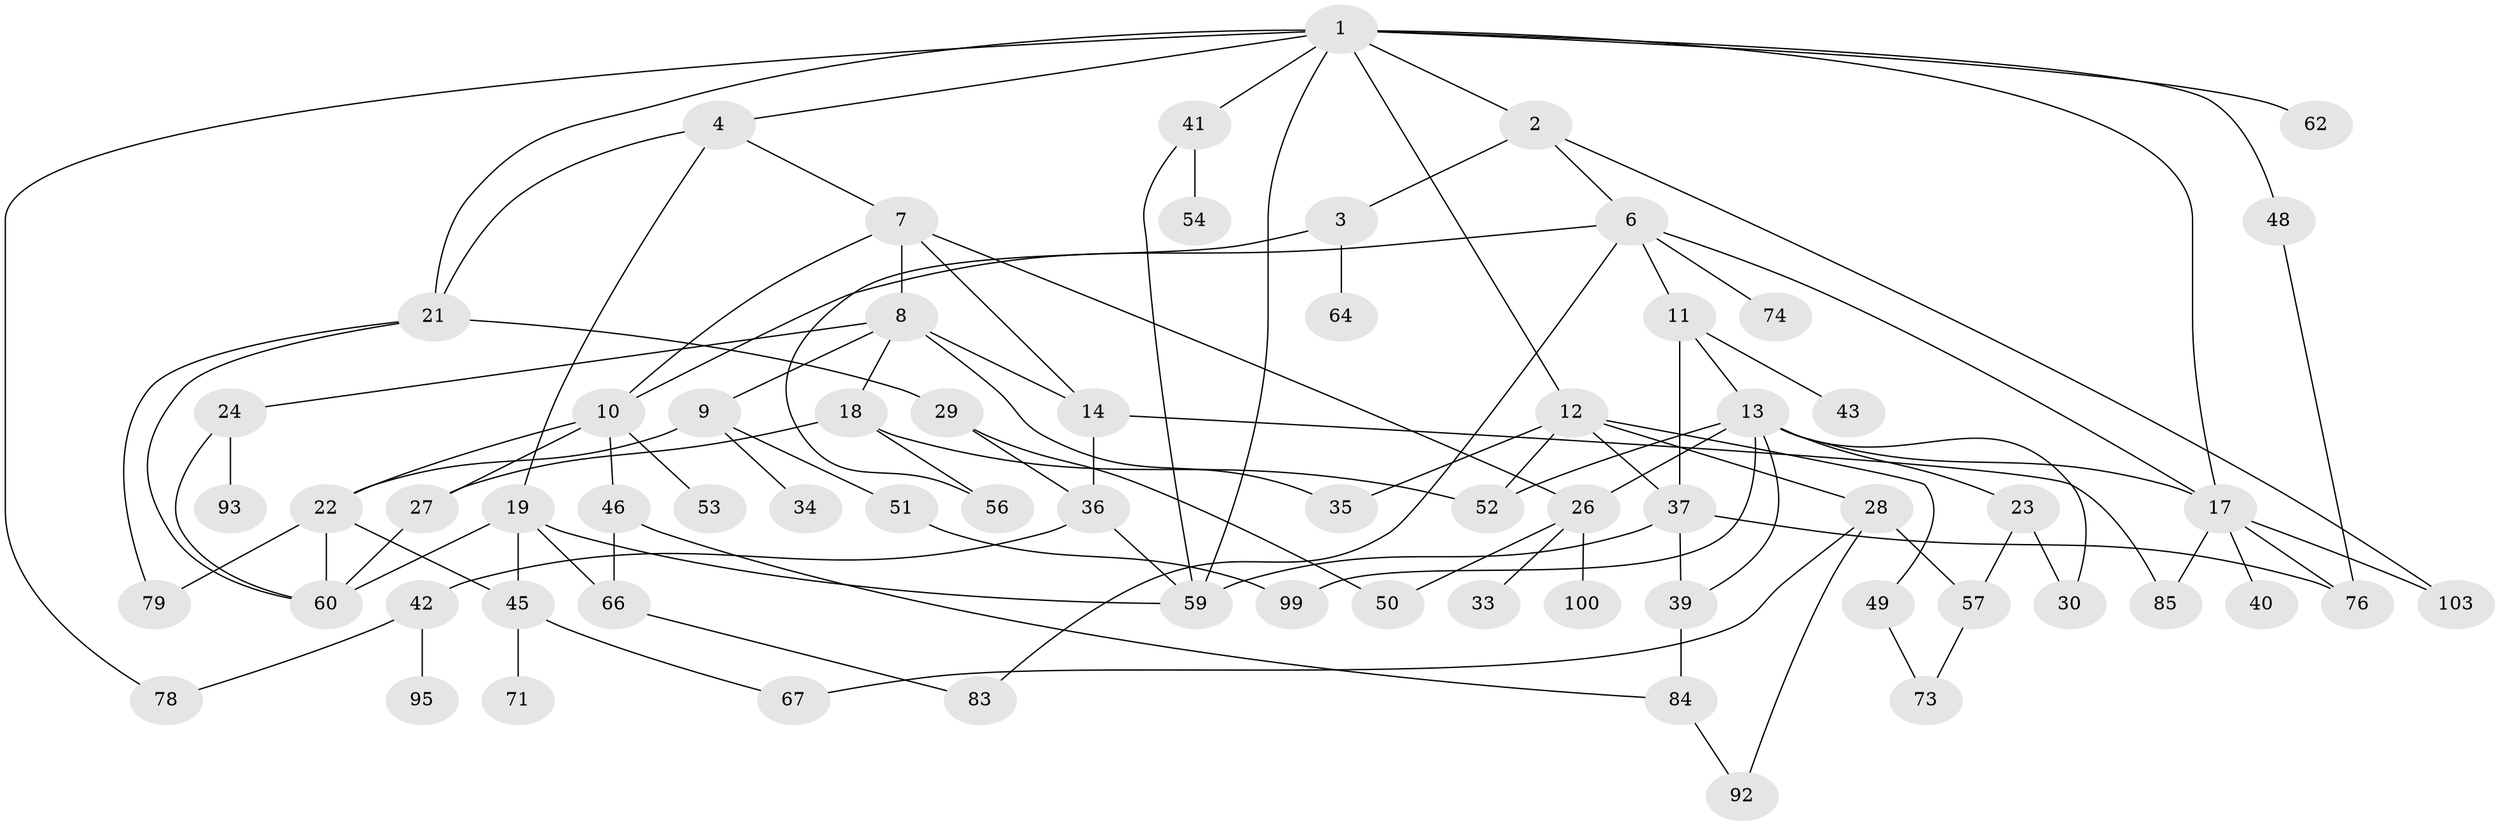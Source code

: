 // Generated by graph-tools (version 1.1) at 2025/51/02/27/25 19:51:39]
// undirected, 67 vertices, 106 edges
graph export_dot {
graph [start="1"]
  node [color=gray90,style=filled];
  1 [super="+5"];
  2 [super="+15"];
  3 [super="+88"];
  4;
  6 [super="+20"];
  7 [super="+82"];
  8 [super="+32"];
  9 [super="+38"];
  10 [super="+16"];
  11;
  12 [super="+25"];
  13 [super="+47"];
  14 [super="+31"];
  17 [super="+68"];
  18 [super="+96"];
  19 [super="+44"];
  21 [super="+61"];
  22 [super="+65"];
  23;
  24;
  26;
  27;
  28 [super="+72"];
  29 [super="+69"];
  30;
  33 [super="+89"];
  34;
  35;
  36 [super="+80"];
  37 [super="+81"];
  39 [super="+77"];
  40;
  41;
  42 [super="+63"];
  43 [super="+58"];
  45 [super="+55"];
  46;
  48;
  49;
  50 [super="+70"];
  51;
  52 [super="+87"];
  53;
  54;
  56 [super="+94"];
  57 [super="+75"];
  59 [super="+101"];
  60 [super="+86"];
  62;
  64;
  66 [super="+102"];
  67;
  71;
  73;
  74;
  76 [super="+98"];
  78 [super="+90"];
  79;
  83;
  84 [super="+91"];
  85;
  92;
  93 [super="+97"];
  95;
  99;
  100;
  103;
  1 -- 2;
  1 -- 4;
  1 -- 12;
  1 -- 41;
  1 -- 62;
  1 -- 78;
  1 -- 48;
  1 -- 17;
  1 -- 21;
  1 -- 59;
  2 -- 3;
  2 -- 6;
  2 -- 103;
  3 -- 64;
  3 -- 56;
  4 -- 7;
  4 -- 19;
  4 -- 21;
  6 -- 11;
  6 -- 17;
  6 -- 83;
  6 -- 74;
  6 -- 10;
  7 -- 8;
  7 -- 10;
  7 -- 14;
  7 -- 26;
  8 -- 9;
  8 -- 18;
  8 -- 24;
  8 -- 35;
  8 -- 14;
  9 -- 34;
  9 -- 51;
  9 -- 22;
  10 -- 22;
  10 -- 46;
  10 -- 27;
  10 -- 53;
  11 -- 13;
  11 -- 37;
  11 -- 43;
  12 -- 52;
  12 -- 37;
  12 -- 49;
  12 -- 35;
  12 -- 28;
  13 -- 23;
  13 -- 26;
  13 -- 39;
  13 -- 17;
  13 -- 99;
  13 -- 30;
  13 -- 52;
  14 -- 36;
  14 -- 85;
  17 -- 40;
  17 -- 85;
  17 -- 76;
  17 -- 103;
  18 -- 56;
  18 -- 27;
  18 -- 52;
  19 -- 66;
  19 -- 59;
  19 -- 60;
  19 -- 45;
  21 -- 29;
  21 -- 79;
  21 -- 60;
  22 -- 79;
  22 -- 60;
  22 -- 45;
  23 -- 30;
  23 -- 57;
  24 -- 93;
  24 -- 60;
  26 -- 33;
  26 -- 50;
  26 -- 100;
  27 -- 60;
  28 -- 92;
  28 -- 57;
  28 -- 67;
  29 -- 36;
  29 -- 50;
  36 -- 42;
  36 -- 59;
  37 -- 59 [weight=2];
  37 -- 39;
  37 -- 76;
  39 -- 84;
  41 -- 54;
  41 -- 59;
  42 -- 95;
  42 -- 78;
  45 -- 67;
  45 -- 71;
  46 -- 84;
  46 -- 66;
  48 -- 76;
  49 -- 73;
  51 -- 99;
  57 -- 73;
  66 -- 83;
  84 -- 92;
}
